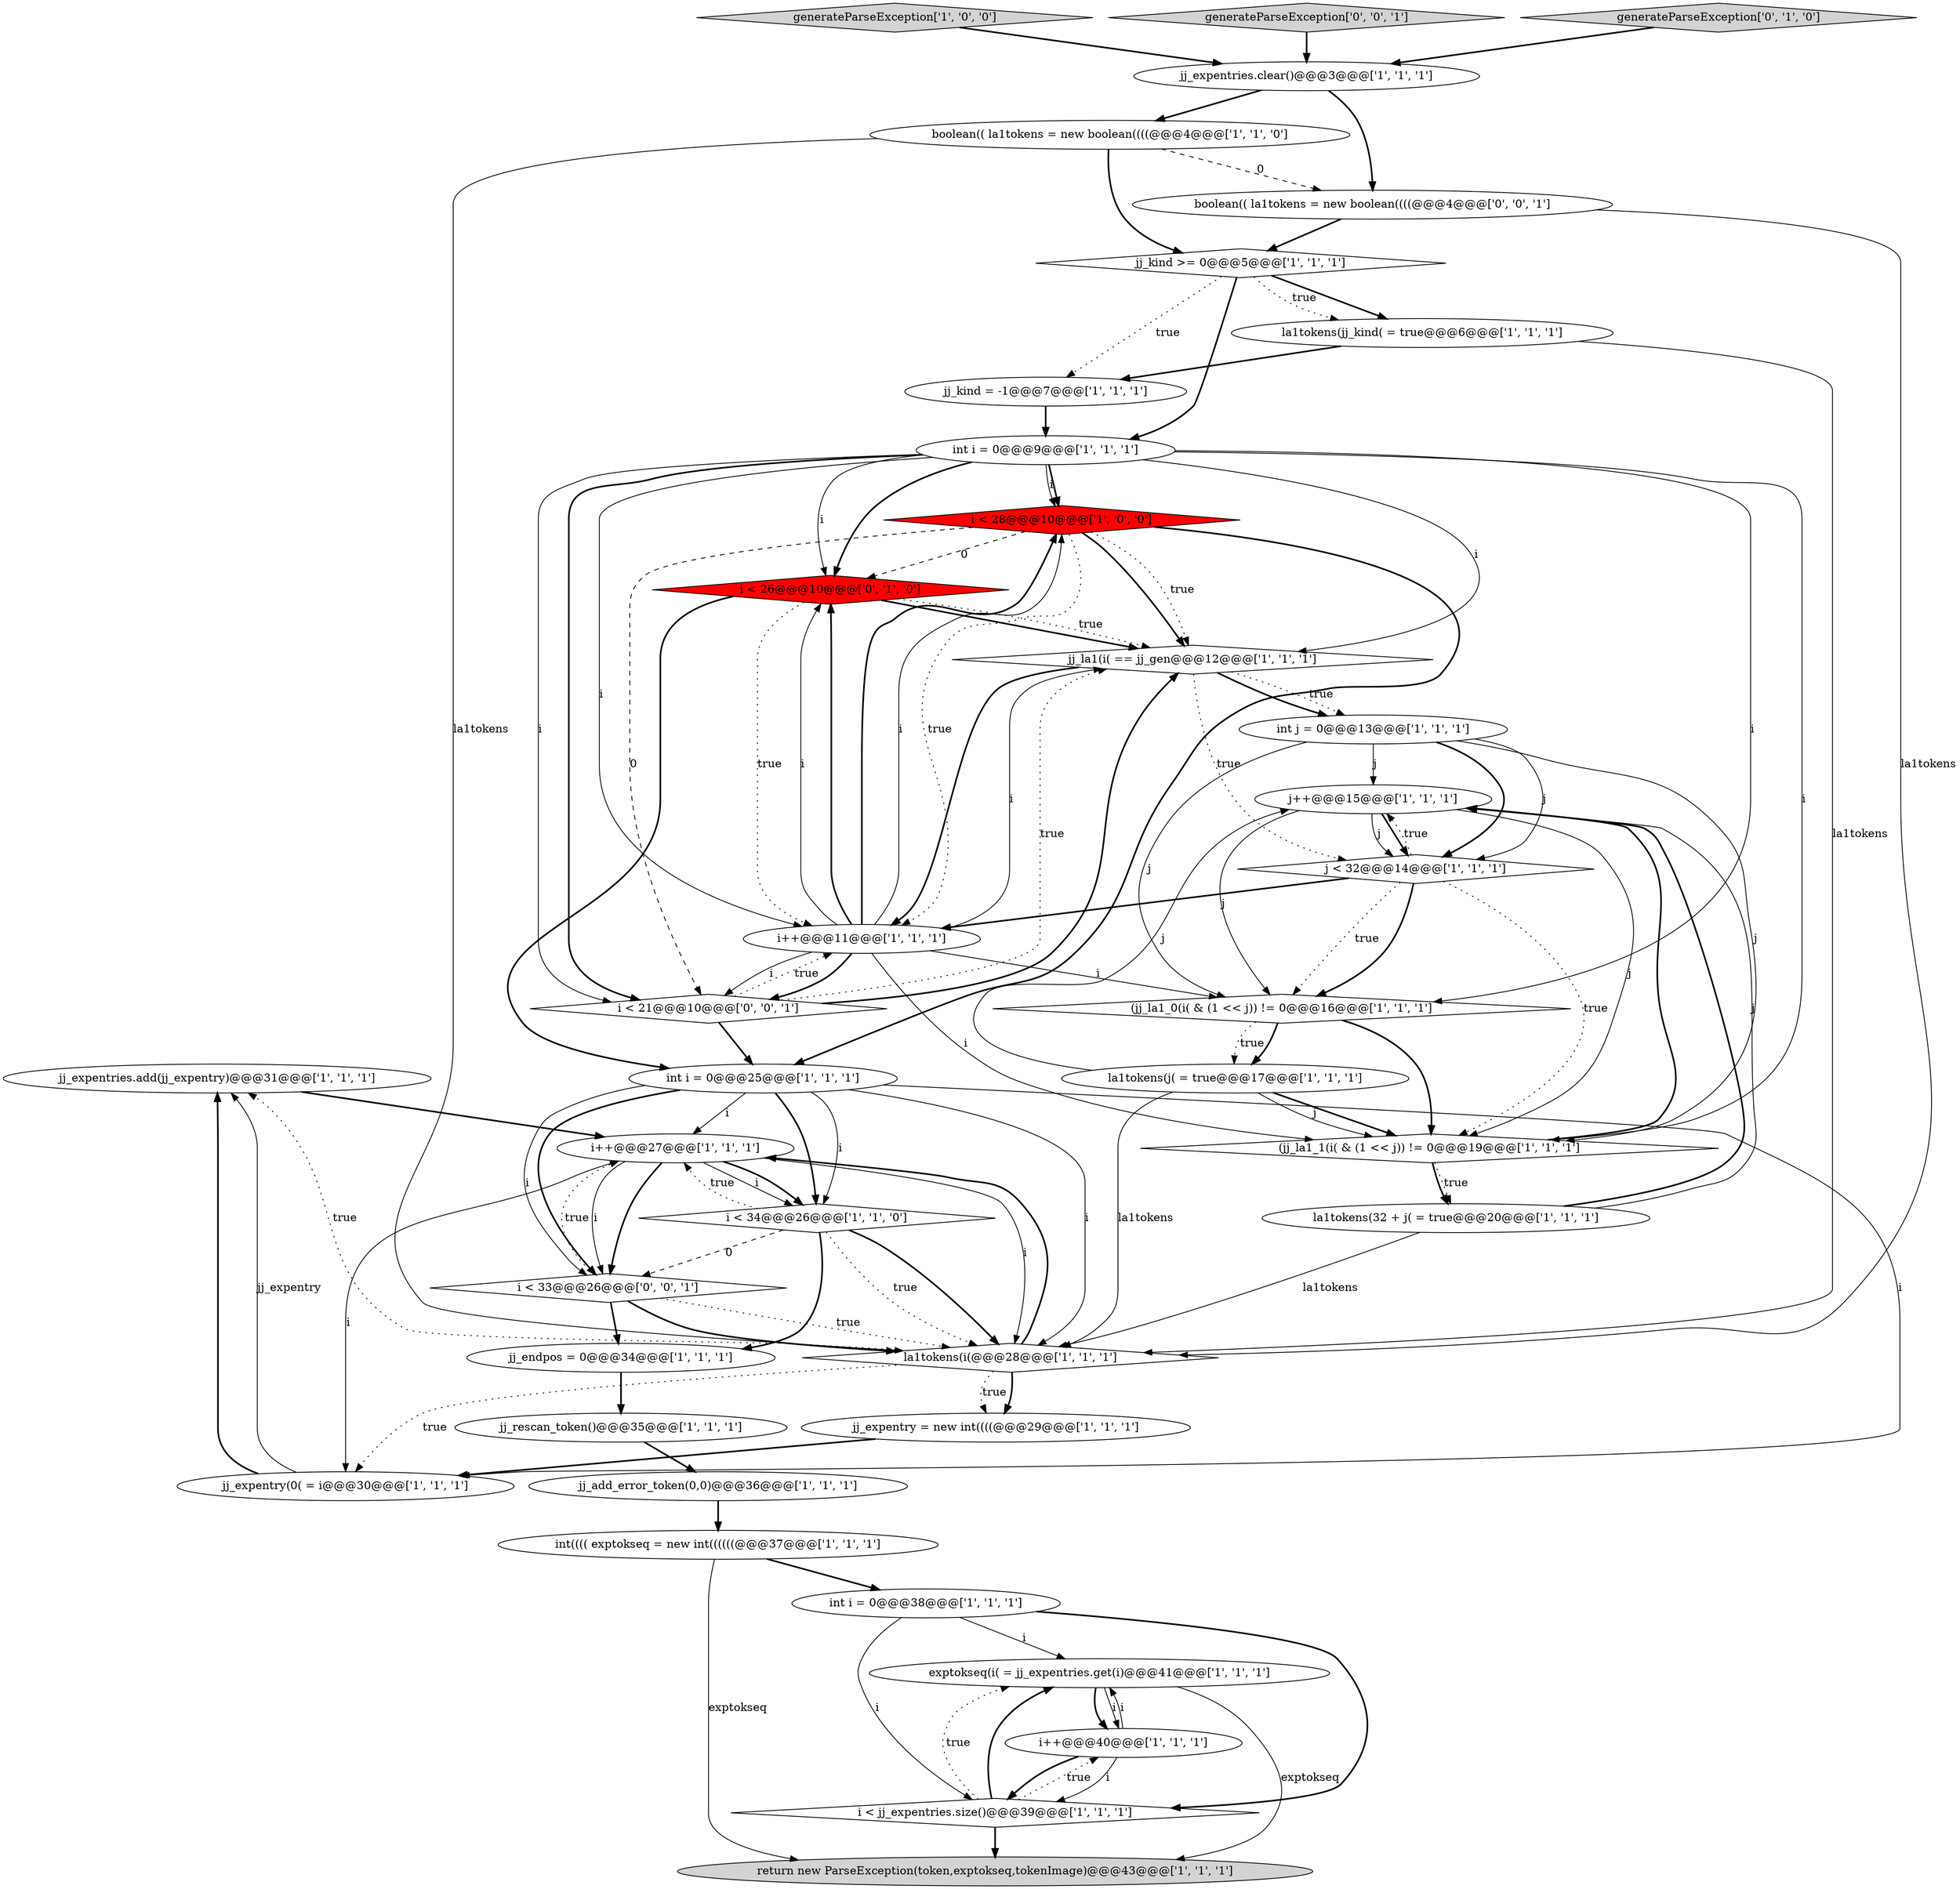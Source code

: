 digraph {
6 [style = filled, label = "jj_expentries.add(jj_expentry)@@@31@@@['1', '1', '1']", fillcolor = white, shape = ellipse image = "AAA0AAABBB1BBB"];
31 [style = filled, label = "generateParseException['1', '0', '0']", fillcolor = lightgray, shape = diamond image = "AAA0AAABBB1BBB"];
9 [style = filled, label = "la1tokens(i(@@@28@@@['1', '1', '1']", fillcolor = white, shape = diamond image = "AAA0AAABBB1BBB"];
25 [style = filled, label = "int j = 0@@@13@@@['1', '1', '1']", fillcolor = white, shape = ellipse image = "AAA0AAABBB1BBB"];
8 [style = filled, label = "int(((( exptokseq = new int((((((@@@37@@@['1', '1', '1']", fillcolor = white, shape = ellipse image = "AAA0AAABBB1BBB"];
0 [style = filled, label = "la1tokens(32 + j( = true@@@20@@@['1', '1', '1']", fillcolor = white, shape = ellipse image = "AAA0AAABBB1BBB"];
19 [style = filled, label = "exptokseq(i( = jj_expentries.get(i)@@@41@@@['1', '1', '1']", fillcolor = white, shape = ellipse image = "AAA0AAABBB1BBB"];
29 [style = filled, label = "jj_kind = -1@@@7@@@['1', '1', '1']", fillcolor = white, shape = ellipse image = "AAA0AAABBB1BBB"];
20 [style = filled, label = "jj_expentry = new int((((@@@29@@@['1', '1', '1']", fillcolor = white, shape = ellipse image = "AAA0AAABBB1BBB"];
30 [style = filled, label = "return new ParseException(token,exptokseq,tokenImage)@@@43@@@['1', '1', '1']", fillcolor = lightgray, shape = ellipse image = "AAA0AAABBB1BBB"];
1 [style = filled, label = "int i = 0@@@9@@@['1', '1', '1']", fillcolor = white, shape = ellipse image = "AAA0AAABBB1BBB"];
14 [style = filled, label = "i < 28@@@10@@@['1', '0', '0']", fillcolor = red, shape = diamond image = "AAA1AAABBB1BBB"];
37 [style = filled, label = "i < 33@@@26@@@['0', '0', '1']", fillcolor = white, shape = diamond image = "AAA0AAABBB3BBB"];
21 [style = filled, label = "la1tokens(jj_kind( = true@@@6@@@['1', '1', '1']", fillcolor = white, shape = ellipse image = "AAA0AAABBB1BBB"];
34 [style = filled, label = "i < 26@@@10@@@['0', '1', '0']", fillcolor = red, shape = diamond image = "AAA1AAABBB2BBB"];
35 [style = filled, label = "generateParseException['0', '0', '1']", fillcolor = lightgray, shape = diamond image = "AAA0AAABBB3BBB"];
27 [style = filled, label = "i++@@@27@@@['1', '1', '1']", fillcolor = white, shape = ellipse image = "AAA0AAABBB1BBB"];
3 [style = filled, label = "j++@@@15@@@['1', '1', '1']", fillcolor = white, shape = ellipse image = "AAA0AAABBB1BBB"];
36 [style = filled, label = "boolean(( la1tokens = new boolean((((@@@4@@@['0', '0', '1']", fillcolor = white, shape = ellipse image = "AAA0AAABBB3BBB"];
33 [style = filled, label = "generateParseException['0', '1', '0']", fillcolor = lightgray, shape = diamond image = "AAA0AAABBB2BBB"];
24 [style = filled, label = "jj_la1(i( == jj_gen@@@12@@@['1', '1', '1']", fillcolor = white, shape = diamond image = "AAA0AAABBB1BBB"];
28 [style = filled, label = "(jj_la1_0(i( & (1 << j)) != 0@@@16@@@['1', '1', '1']", fillcolor = white, shape = diamond image = "AAA0AAABBB1BBB"];
5 [style = filled, label = "jj_endpos = 0@@@34@@@['1', '1', '1']", fillcolor = white, shape = ellipse image = "AAA0AAABBB1BBB"];
23 [style = filled, label = "jj_rescan_token()@@@35@@@['1', '1', '1']", fillcolor = white, shape = ellipse image = "AAA0AAABBB1BBB"];
12 [style = filled, label = "i < jj_expentries.size()@@@39@@@['1', '1', '1']", fillcolor = white, shape = diamond image = "AAA0AAABBB1BBB"];
2 [style = filled, label = "jj_add_error_token(0,0)@@@36@@@['1', '1', '1']", fillcolor = white, shape = ellipse image = "AAA0AAABBB1BBB"];
32 [style = filled, label = "j < 32@@@14@@@['1', '1', '1']", fillcolor = white, shape = diamond image = "AAA0AAABBB1BBB"];
26 [style = filled, label = "i++@@@40@@@['1', '1', '1']", fillcolor = white, shape = ellipse image = "AAA0AAABBB1BBB"];
13 [style = filled, label = "jj_expentries.clear()@@@3@@@['1', '1', '1']", fillcolor = white, shape = ellipse image = "AAA0AAABBB1BBB"];
4 [style = filled, label = "i < 34@@@26@@@['1', '1', '0']", fillcolor = white, shape = diamond image = "AAA0AAABBB1BBB"];
7 [style = filled, label = "int i = 0@@@38@@@['1', '1', '1']", fillcolor = white, shape = ellipse image = "AAA0AAABBB1BBB"];
38 [style = filled, label = "i < 21@@@10@@@['0', '0', '1']", fillcolor = white, shape = diamond image = "AAA0AAABBB3BBB"];
18 [style = filled, label = "boolean(( la1tokens = new boolean((((@@@4@@@['1', '1', '0']", fillcolor = white, shape = ellipse image = "AAA0AAABBB1BBB"];
16 [style = filled, label = "i++@@@11@@@['1', '1', '1']", fillcolor = white, shape = ellipse image = "AAA0AAABBB1BBB"];
17 [style = filled, label = "(jj_la1_1(i( & (1 << j)) != 0@@@19@@@['1', '1', '1']", fillcolor = white, shape = diamond image = "AAA0AAABBB1BBB"];
11 [style = filled, label = "int i = 0@@@25@@@['1', '1', '1']", fillcolor = white, shape = ellipse image = "AAA0AAABBB1BBB"];
10 [style = filled, label = "la1tokens(j( = true@@@17@@@['1', '1', '1']", fillcolor = white, shape = ellipse image = "AAA0AAABBB1BBB"];
22 [style = filled, label = "jj_expentry(0( = i@@@30@@@['1', '1', '1']", fillcolor = white, shape = ellipse image = "AAA0AAABBB1BBB"];
15 [style = filled, label = "jj_kind >= 0@@@5@@@['1', '1', '1']", fillcolor = white, shape = diamond image = "AAA0AAABBB1BBB"];
14->24 [style = bold, label=""];
32->28 [style = dotted, label="true"];
1->24 [style = solid, label="i"];
24->25 [style = dotted, label="true"];
15->21 [style = bold, label=""];
27->37 [style = solid, label="i"];
11->9 [style = solid, label="i"];
10->17 [style = bold, label=""];
15->21 [style = dotted, label="true"];
37->9 [style = bold, label=""];
37->5 [style = bold, label=""];
26->12 [style = bold, label=""];
38->16 [style = dotted, label="true"];
34->24 [style = bold, label=""];
36->9 [style = solid, label="la1tokens"];
27->9 [style = solid, label="i"];
15->29 [style = dotted, label="true"];
13->36 [style = bold, label=""];
32->3 [style = dotted, label="true"];
16->14 [style = bold, label=""];
3->32 [style = solid, label="j"];
16->34 [style = solid, label="i"];
16->28 [style = solid, label="i"];
32->17 [style = dotted, label="true"];
29->1 [style = bold, label=""];
14->11 [style = bold, label=""];
3->28 [style = solid, label="j"];
1->38 [style = bold, label=""];
26->19 [style = solid, label="i"];
0->3 [style = bold, label=""];
28->10 [style = dotted, label="true"];
10->9 [style = solid, label="la1tokens"];
0->3 [style = solid, label="j"];
11->4 [style = solid, label="i"];
5->23 [style = bold, label=""];
14->24 [style = dotted, label="true"];
38->11 [style = bold, label=""];
22->6 [style = solid, label="jj_expentry"];
1->38 [style = solid, label="i"];
18->15 [style = bold, label=""];
1->14 [style = solid, label="i"];
16->34 [style = bold, label=""];
11->37 [style = bold, label=""];
11->22 [style = solid, label="i"];
21->9 [style = solid, label="la1tokens"];
37->9 [style = dotted, label="true"];
33->13 [style = bold, label=""];
7->19 [style = solid, label="i"];
7->12 [style = solid, label="i"];
38->24 [style = dotted, label="true"];
21->29 [style = bold, label=""];
12->19 [style = dotted, label="true"];
19->26 [style = bold, label=""];
18->9 [style = solid, label="la1tokens"];
25->32 [style = solid, label="j"];
27->4 [style = solid, label="i"];
13->18 [style = bold, label=""];
22->6 [style = bold, label=""];
4->9 [style = bold, label=""];
1->17 [style = solid, label="i"];
24->32 [style = dotted, label="true"];
34->24 [style = dotted, label="true"];
38->24 [style = bold, label=""];
27->22 [style = solid, label="i"];
8->30 [style = solid, label="exptokseq"];
10->3 [style = solid, label="j"];
31->13 [style = bold, label=""];
11->4 [style = bold, label=""];
1->34 [style = solid, label="i"];
9->20 [style = bold, label=""];
32->16 [style = bold, label=""];
25->17 [style = solid, label="j"];
16->38 [style = solid, label="i"];
9->27 [style = bold, label=""];
12->26 [style = dotted, label="true"];
14->16 [style = dotted, label="true"];
6->27 [style = bold, label=""];
27->37 [style = bold, label=""];
1->34 [style = bold, label=""];
17->0 [style = bold, label=""];
24->25 [style = bold, label=""];
18->36 [style = dashed, label="0"];
14->38 [style = dashed, label="0"];
9->20 [style = dotted, label="true"];
17->3 [style = bold, label=""];
28->17 [style = bold, label=""];
26->12 [style = solid, label="i"];
23->2 [style = bold, label=""];
11->27 [style = solid, label="i"];
11->37 [style = solid, label="i"];
4->37 [style = dashed, label="0"];
37->27 [style = dotted, label="true"];
3->17 [style = solid, label="j"];
9->22 [style = dotted, label="true"];
4->5 [style = bold, label=""];
1->28 [style = solid, label="i"];
15->1 [style = bold, label=""];
17->0 [style = dotted, label="true"];
28->10 [style = bold, label=""];
16->17 [style = solid, label="i"];
14->34 [style = dashed, label="0"];
7->12 [style = bold, label=""];
36->15 [style = bold, label=""];
25->32 [style = bold, label=""];
12->30 [style = bold, label=""];
9->6 [style = dotted, label="true"];
19->26 [style = solid, label="i"];
25->3 [style = solid, label="j"];
10->17 [style = solid, label="j"];
34->11 [style = bold, label=""];
8->7 [style = bold, label=""];
20->22 [style = bold, label=""];
1->16 [style = solid, label="i"];
24->16 [style = bold, label=""];
27->4 [style = bold, label=""];
16->14 [style = solid, label="i"];
0->9 [style = solid, label="la1tokens"];
25->28 [style = solid, label="j"];
4->27 [style = dotted, label="true"];
1->14 [style = bold, label=""];
16->24 [style = solid, label="i"];
4->9 [style = dotted, label="true"];
12->19 [style = bold, label=""];
3->32 [style = bold, label=""];
35->13 [style = bold, label=""];
34->16 [style = dotted, label="true"];
19->30 [style = solid, label="exptokseq"];
32->28 [style = bold, label=""];
16->38 [style = bold, label=""];
2->8 [style = bold, label=""];
}
